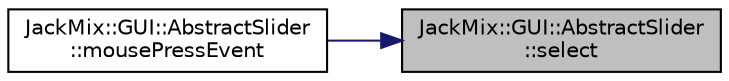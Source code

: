 digraph "JackMix::GUI::AbstractSlider::select"
{
 // LATEX_PDF_SIZE
  edge [fontname="Helvetica",fontsize="10",labelfontname="Helvetica",labelfontsize="10"];
  node [fontname="Helvetica",fontsize="10",shape=record];
  rankdir="RL";
  Node1 [label="JackMix::GUI::AbstractSlider\l::select",height=0.2,width=0.4,color="black", fillcolor="grey75", style="filled", fontcolor="black",tooltip=" "];
  Node1 -> Node2 [dir="back",color="midnightblue",fontsize="10",style="solid",fontname="Helvetica"];
  Node2 [label="JackMix::GUI::AbstractSlider\l::mousePressEvent",height=0.2,width=0.4,color="black", fillcolor="white", style="filled",URL="$d9/dfa/class_jack_mix_1_1_g_u_i_1_1_abstract_slider.html#ab9b486cb2094b03498bce93bb1590394",tooltip=" "];
}
